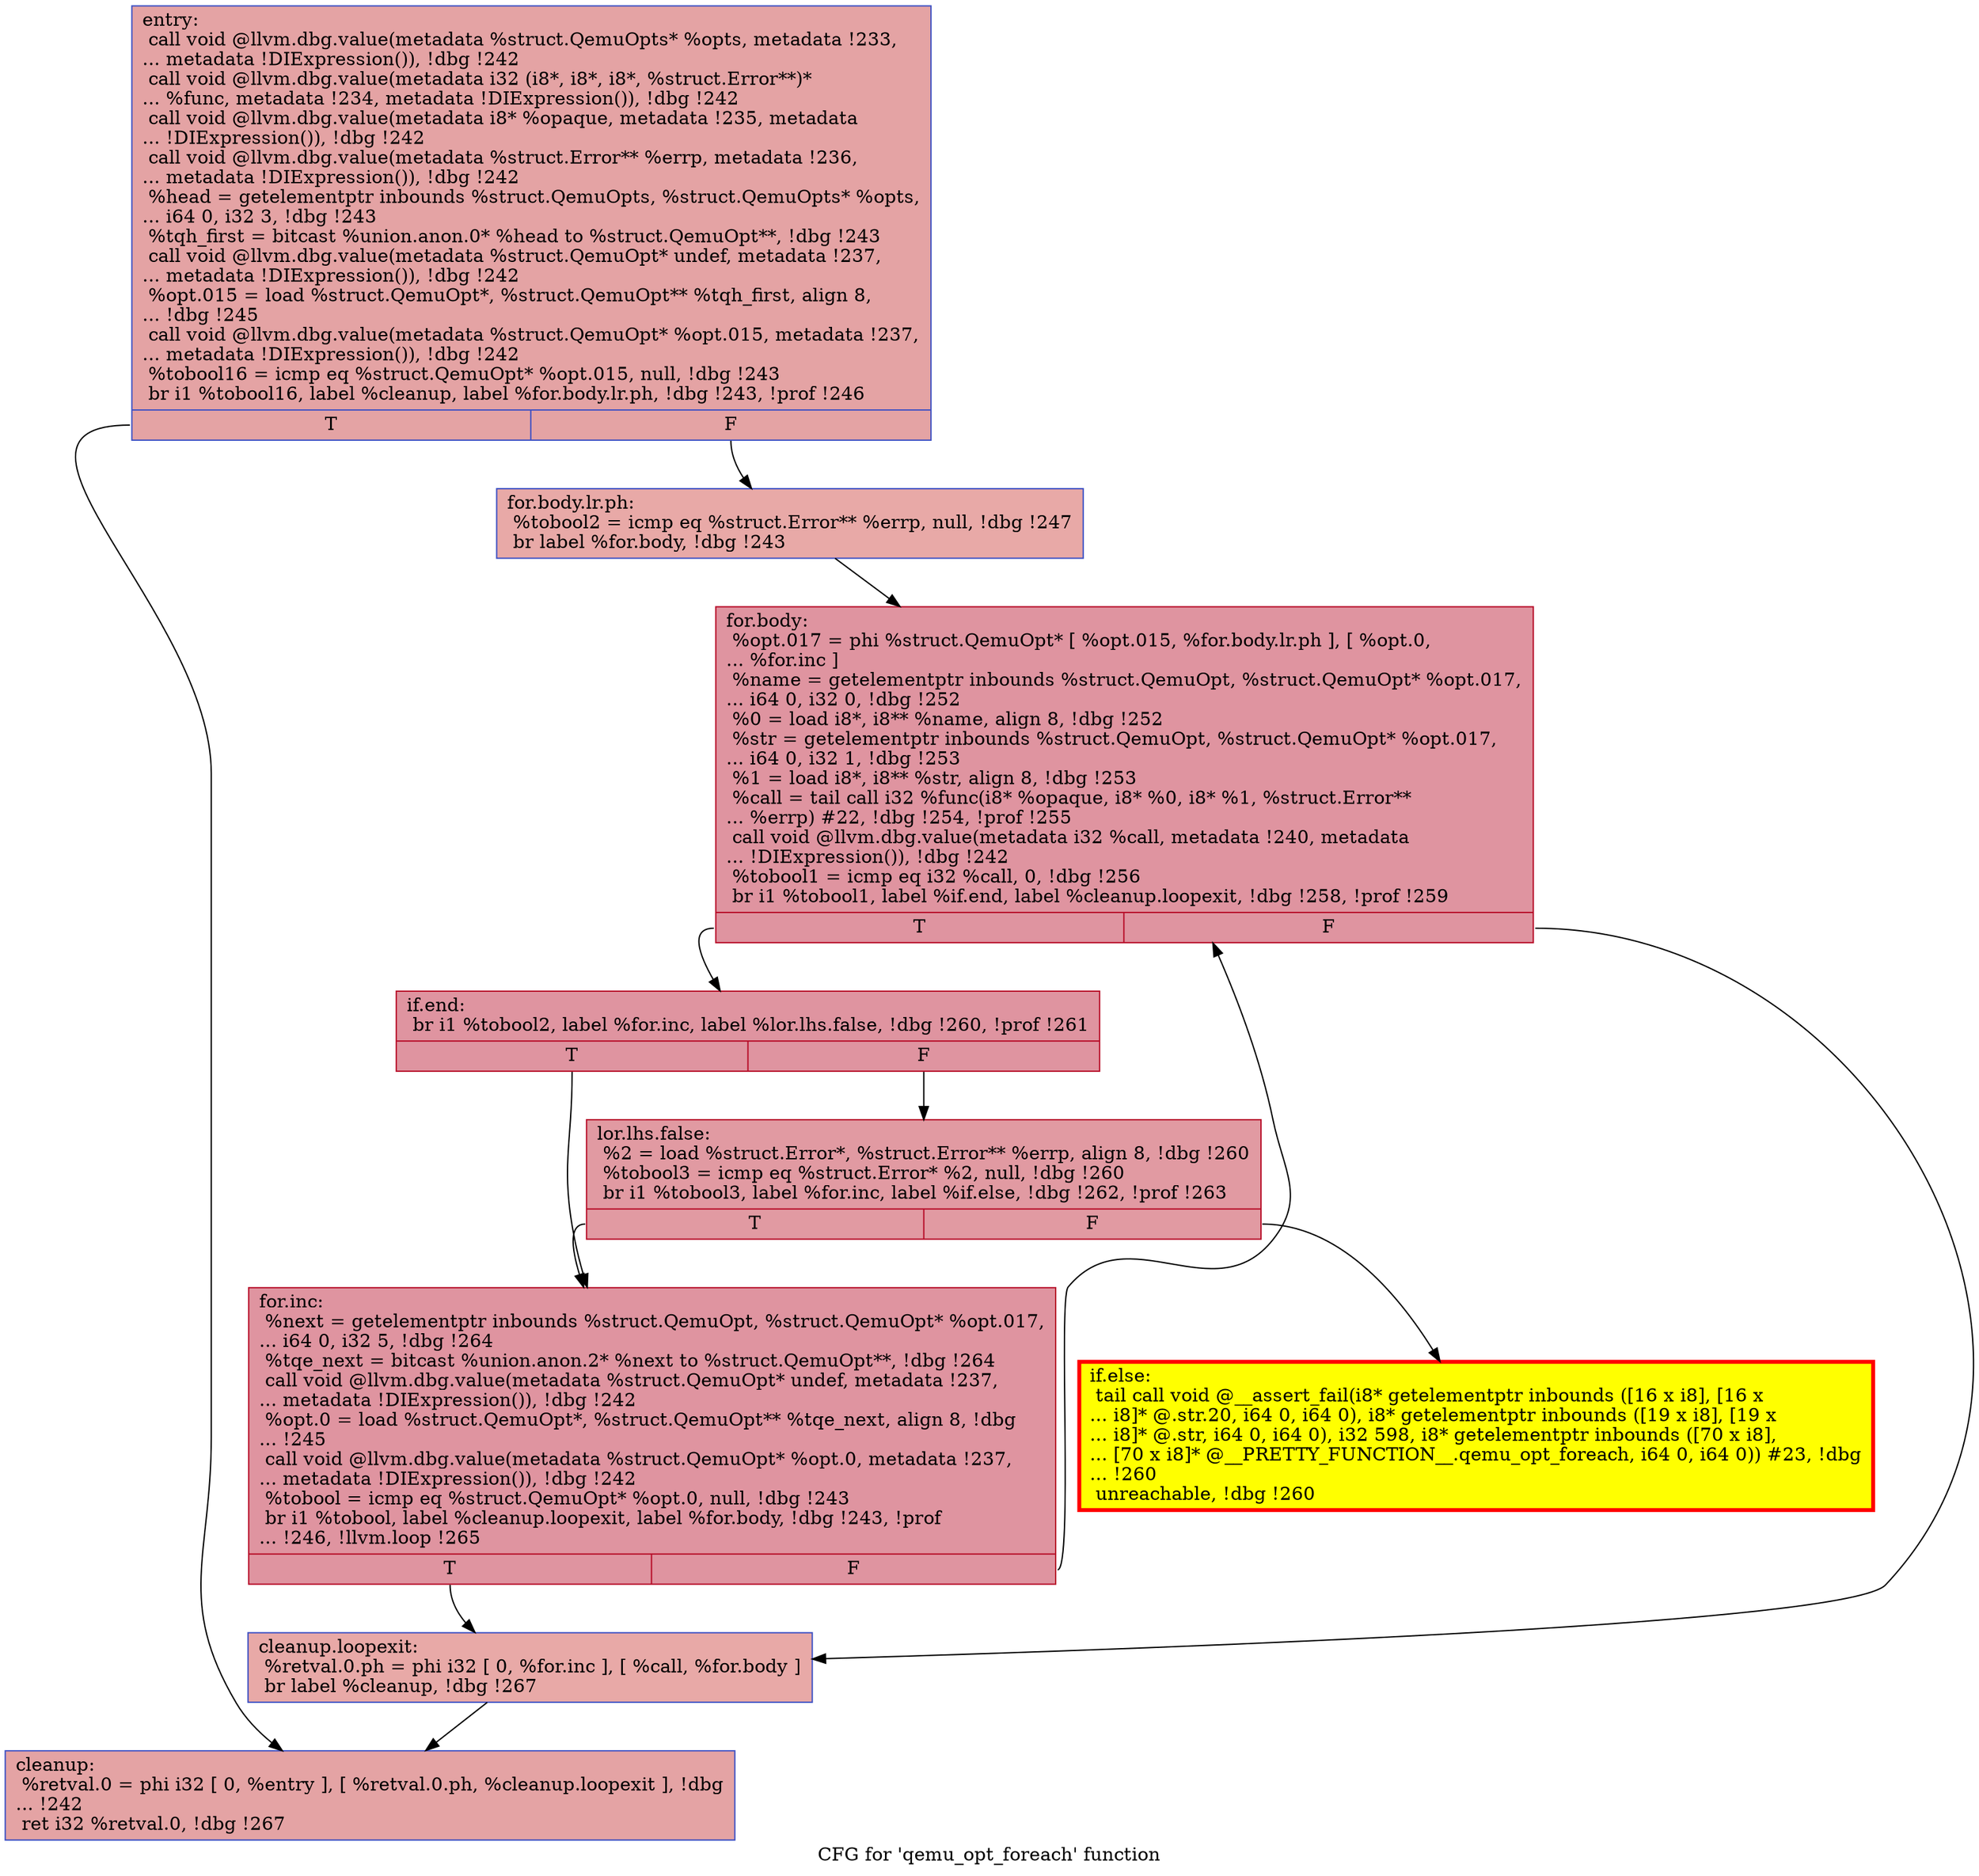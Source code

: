 digraph "CFG for 'qemu_opt_foreach' function" {
	label="CFG for 'qemu_opt_foreach' function";

	Node0x55ef422098f0 [shape=record,color="#3d50c3ff", style=filled, fillcolor="#c32e3170",label="{entry:\l  call void @llvm.dbg.value(metadata %struct.QemuOpts* %opts, metadata !233,\l... metadata !DIExpression()), !dbg !242\l  call void @llvm.dbg.value(metadata i32 (i8*, i8*, i8*, %struct.Error**)*\l... %func, metadata !234, metadata !DIExpression()), !dbg !242\l  call void @llvm.dbg.value(metadata i8* %opaque, metadata !235, metadata\l... !DIExpression()), !dbg !242\l  call void @llvm.dbg.value(metadata %struct.Error** %errp, metadata !236,\l... metadata !DIExpression()), !dbg !242\l  %head = getelementptr inbounds %struct.QemuOpts, %struct.QemuOpts* %opts,\l... i64 0, i32 3, !dbg !243\l  %tqh_first = bitcast %union.anon.0* %head to %struct.QemuOpt**, !dbg !243\l  call void @llvm.dbg.value(metadata %struct.QemuOpt* undef, metadata !237,\l... metadata !DIExpression()), !dbg !242\l  %opt.015 = load %struct.QemuOpt*, %struct.QemuOpt** %tqh_first, align 8,\l... !dbg !245\l  call void @llvm.dbg.value(metadata %struct.QemuOpt* %opt.015, metadata !237,\l... metadata !DIExpression()), !dbg !242\l  %tobool16 = icmp eq %struct.QemuOpt* %opt.015, null, !dbg !243\l  br i1 %tobool16, label %cleanup, label %for.body.lr.ph, !dbg !243, !prof !246\l|{<s0>T|<s1>F}}"];
	Node0x55ef422098f0:s0 -> Node0x55ef42212bc0;
	Node0x55ef422098f0:s1 -> Node0x55ef421c6400;
	Node0x55ef421c6400 [shape=record,color="#3d50c3ff", style=filled, fillcolor="#ca3b3770",label="{for.body.lr.ph:                                   \l  %tobool2 = icmp eq %struct.Error** %errp, null, !dbg !247\l  br label %for.body, !dbg !243\l}"];
	Node0x55ef421c6400 -> Node0x55ef422119b0;
	Node0x55ef422119b0 [shape=record,color="#b70d28ff", style=filled, fillcolor="#b70d2870",label="{for.body:                                         \l  %opt.017 = phi %struct.QemuOpt* [ %opt.015, %for.body.lr.ph ], [ %opt.0,\l... %for.inc ]\l  %name = getelementptr inbounds %struct.QemuOpt, %struct.QemuOpt* %opt.017,\l... i64 0, i32 0, !dbg !252\l  %0 = load i8*, i8** %name, align 8, !dbg !252\l  %str = getelementptr inbounds %struct.QemuOpt, %struct.QemuOpt* %opt.017,\l... i64 0, i32 1, !dbg !253\l  %1 = load i8*, i8** %str, align 8, !dbg !253\l  %call = tail call i32 %func(i8* %opaque, i8* %0, i8* %1, %struct.Error**\l... %errp) #22, !dbg !254, !prof !255\l  call void @llvm.dbg.value(metadata i32 %call, metadata !240, metadata\l... !DIExpression()), !dbg !242\l  %tobool1 = icmp eq i32 %call, 0, !dbg !256\l  br i1 %tobool1, label %if.end, label %cleanup.loopexit, !dbg !258, !prof !259\l|{<s0>T|<s1>F}}"];
	Node0x55ef422119b0:s0 -> Node0x55ef422125e0;
	Node0x55ef422119b0:s1 -> Node0x55ef42489880;
	Node0x55ef422125e0 [shape=record,color="#b70d28ff", style=filled, fillcolor="#b70d2870",label="{if.end:                                           \l  br i1 %tobool2, label %for.inc, label %lor.lhs.false, !dbg !260, !prof !261\l|{<s0>T|<s1>F}}"];
	Node0x55ef422125e0:s0 -> Node0x55ef42211940;
	Node0x55ef422125e0:s1 -> Node0x55ef42213180;
	Node0x55ef42213180 [shape=record,color="#b70d28ff", style=filled, fillcolor="#bb1b2c70",label="{lor.lhs.false:                                    \l  %2 = load %struct.Error*, %struct.Error** %errp, align 8, !dbg !260\l  %tobool3 = icmp eq %struct.Error* %2, null, !dbg !260\l  br i1 %tobool3, label %for.inc, label %if.else, !dbg !262, !prof !263\l|{<s0>T|<s1>F}}"];
	Node0x55ef42213180:s0 -> Node0x55ef42211940;
	Node0x55ef42213180:s1 -> Node0x55ef42213110;
	Node0x55ef42213110 [shape=record,penwidth=3.0, style="filled", color="red", fillcolor="yellow",label="{if.else:                                          \l  tail call void @__assert_fail(i8* getelementptr inbounds ([16 x i8], [16 x\l... i8]* @.str.20, i64 0, i64 0), i8* getelementptr inbounds ([19 x i8], [19 x\l... i8]* @.str, i64 0, i64 0), i32 598, i8* getelementptr inbounds ([70 x i8],\l... [70 x i8]* @__PRETTY_FUNCTION__.qemu_opt_foreach, i64 0, i64 0)) #23, !dbg\l... !260\l  unreachable, !dbg !260\l}"];
	Node0x55ef42211940 [shape=record,color="#b70d28ff", style=filled, fillcolor="#b70d2870",label="{for.inc:                                          \l  %next = getelementptr inbounds %struct.QemuOpt, %struct.QemuOpt* %opt.017,\l... i64 0, i32 5, !dbg !264\l  %tqe_next = bitcast %union.anon.2* %next to %struct.QemuOpt**, !dbg !264\l  call void @llvm.dbg.value(metadata %struct.QemuOpt* undef, metadata !237,\l... metadata !DIExpression()), !dbg !242\l  %opt.0 = load %struct.QemuOpt*, %struct.QemuOpt** %tqe_next, align 8, !dbg\l... !245\l  call void @llvm.dbg.value(metadata %struct.QemuOpt* %opt.0, metadata !237,\l... metadata !DIExpression()), !dbg !242\l  %tobool = icmp eq %struct.QemuOpt* %opt.0, null, !dbg !243\l  br i1 %tobool, label %cleanup.loopexit, label %for.body, !dbg !243, !prof\l... !246, !llvm.loop !265\l|{<s0>T|<s1>F}}"];
	Node0x55ef42211940:s0 -> Node0x55ef42489880;
	Node0x55ef42211940:s1 -> Node0x55ef422119b0;
	Node0x55ef42489880 [shape=record,color="#3d50c3ff", style=filled, fillcolor="#ca3b3770",label="{cleanup.loopexit:                                 \l  %retval.0.ph = phi i32 [ 0, %for.inc ], [ %call, %for.body ]\l  br label %cleanup, !dbg !267\l}"];
	Node0x55ef42489880 -> Node0x55ef42212bc0;
	Node0x55ef42212bc0 [shape=record,color="#3d50c3ff", style=filled, fillcolor="#c32e3170",label="{cleanup:                                          \l  %retval.0 = phi i32 [ 0, %entry ], [ %retval.0.ph, %cleanup.loopexit ], !dbg\l... !242\l  ret i32 %retval.0, !dbg !267\l}"];
}
